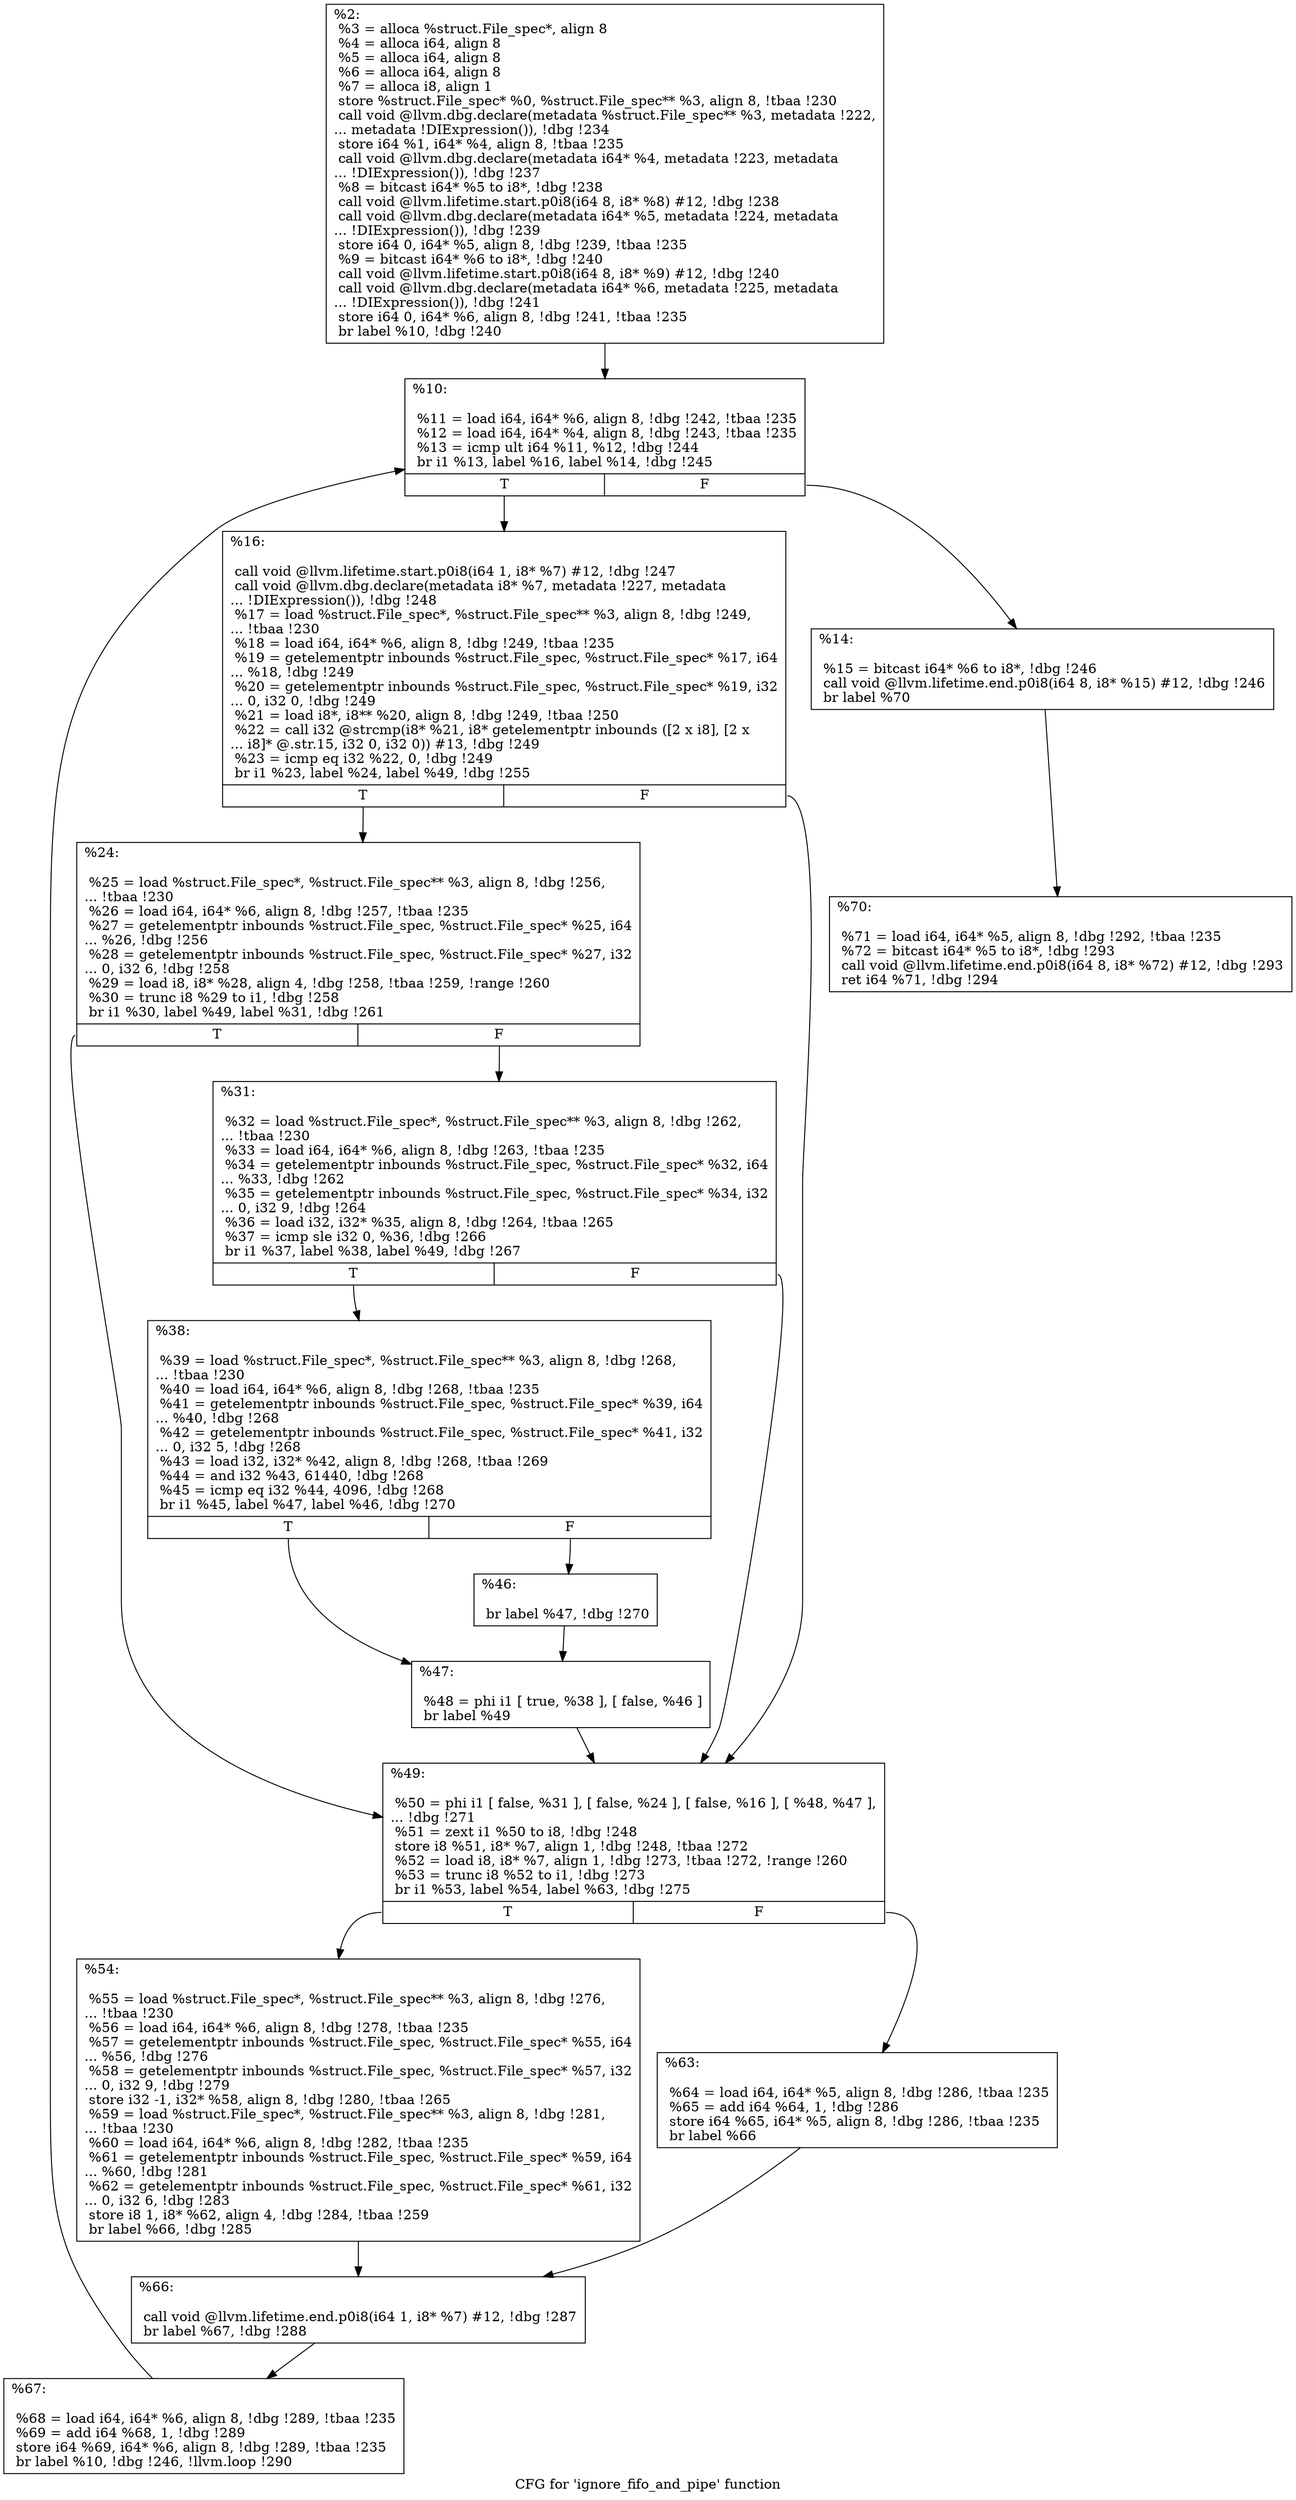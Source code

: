 digraph "CFG for 'ignore_fifo_and_pipe' function" {
	label="CFG for 'ignore_fifo_and_pipe' function";

	Node0x13cba20 [shape=record,label="{%2:\l  %3 = alloca %struct.File_spec*, align 8\l  %4 = alloca i64, align 8\l  %5 = alloca i64, align 8\l  %6 = alloca i64, align 8\l  %7 = alloca i8, align 1\l  store %struct.File_spec* %0, %struct.File_spec** %3, align 8, !tbaa !230\l  call void @llvm.dbg.declare(metadata %struct.File_spec** %3, metadata !222,\l... metadata !DIExpression()), !dbg !234\l  store i64 %1, i64* %4, align 8, !tbaa !235\l  call void @llvm.dbg.declare(metadata i64* %4, metadata !223, metadata\l... !DIExpression()), !dbg !237\l  %8 = bitcast i64* %5 to i8*, !dbg !238\l  call void @llvm.lifetime.start.p0i8(i64 8, i8* %8) #12, !dbg !238\l  call void @llvm.dbg.declare(metadata i64* %5, metadata !224, metadata\l... !DIExpression()), !dbg !239\l  store i64 0, i64* %5, align 8, !dbg !239, !tbaa !235\l  %9 = bitcast i64* %6 to i8*, !dbg !240\l  call void @llvm.lifetime.start.p0i8(i64 8, i8* %9) #12, !dbg !240\l  call void @llvm.dbg.declare(metadata i64* %6, metadata !225, metadata\l... !DIExpression()), !dbg !241\l  store i64 0, i64* %6, align 8, !dbg !241, !tbaa !235\l  br label %10, !dbg !240\l}"];
	Node0x13cba20 -> Node0x13b0af0;
	Node0x13b0af0 [shape=record,label="{%10:\l\l  %11 = load i64, i64* %6, align 8, !dbg !242, !tbaa !235\l  %12 = load i64, i64* %4, align 8, !dbg !243, !tbaa !235\l  %13 = icmp ult i64 %11, %12, !dbg !244\l  br i1 %13, label %16, label %14, !dbg !245\l|{<s0>T|<s1>F}}"];
	Node0x13b0af0:s0 -> Node0x13b0b90;
	Node0x13b0af0:s1 -> Node0x13b0b40;
	Node0x13b0b40 [shape=record,label="{%14:\l\l  %15 = bitcast i64* %6 to i8*, !dbg !246\l  call void @llvm.lifetime.end.p0i8(i64 8, i8* %15) #12, !dbg !246\l  br label %70\l}"];
	Node0x13b0b40 -> Node0x13b0f00;
	Node0x13b0b90 [shape=record,label="{%16:\l\l  call void @llvm.lifetime.start.p0i8(i64 1, i8* %7) #12, !dbg !247\l  call void @llvm.dbg.declare(metadata i8* %7, metadata !227, metadata\l... !DIExpression()), !dbg !248\l  %17 = load %struct.File_spec*, %struct.File_spec** %3, align 8, !dbg !249,\l... !tbaa !230\l  %18 = load i64, i64* %6, align 8, !dbg !249, !tbaa !235\l  %19 = getelementptr inbounds %struct.File_spec, %struct.File_spec* %17, i64\l... %18, !dbg !249\l  %20 = getelementptr inbounds %struct.File_spec, %struct.File_spec* %19, i32\l... 0, i32 0, !dbg !249\l  %21 = load i8*, i8** %20, align 8, !dbg !249, !tbaa !250\l  %22 = call i32 @strcmp(i8* %21, i8* getelementptr inbounds ([2 x i8], [2 x\l... i8]* @.str.15, i32 0, i32 0)) #13, !dbg !249\l  %23 = icmp eq i32 %22, 0, !dbg !249\l  br i1 %23, label %24, label %49, !dbg !255\l|{<s0>T|<s1>F}}"];
	Node0x13b0b90:s0 -> Node0x13b0be0;
	Node0x13b0b90:s1 -> Node0x13b0d70;
	Node0x13b0be0 [shape=record,label="{%24:\l\l  %25 = load %struct.File_spec*, %struct.File_spec** %3, align 8, !dbg !256,\l... !tbaa !230\l  %26 = load i64, i64* %6, align 8, !dbg !257, !tbaa !235\l  %27 = getelementptr inbounds %struct.File_spec, %struct.File_spec* %25, i64\l... %26, !dbg !256\l  %28 = getelementptr inbounds %struct.File_spec, %struct.File_spec* %27, i32\l... 0, i32 6, !dbg !258\l  %29 = load i8, i8* %28, align 4, !dbg !258, !tbaa !259, !range !260\l  %30 = trunc i8 %29 to i1, !dbg !258\l  br i1 %30, label %49, label %31, !dbg !261\l|{<s0>T|<s1>F}}"];
	Node0x13b0be0:s0 -> Node0x13b0d70;
	Node0x13b0be0:s1 -> Node0x13b0c30;
	Node0x13b0c30 [shape=record,label="{%31:\l\l  %32 = load %struct.File_spec*, %struct.File_spec** %3, align 8, !dbg !262,\l... !tbaa !230\l  %33 = load i64, i64* %6, align 8, !dbg !263, !tbaa !235\l  %34 = getelementptr inbounds %struct.File_spec, %struct.File_spec* %32, i64\l... %33, !dbg !262\l  %35 = getelementptr inbounds %struct.File_spec, %struct.File_spec* %34, i32\l... 0, i32 9, !dbg !264\l  %36 = load i32, i32* %35, align 8, !dbg !264, !tbaa !265\l  %37 = icmp sle i32 0, %36, !dbg !266\l  br i1 %37, label %38, label %49, !dbg !267\l|{<s0>T|<s1>F}}"];
	Node0x13b0c30:s0 -> Node0x13b0c80;
	Node0x13b0c30:s1 -> Node0x13b0d70;
	Node0x13b0c80 [shape=record,label="{%38:\l\l  %39 = load %struct.File_spec*, %struct.File_spec** %3, align 8, !dbg !268,\l... !tbaa !230\l  %40 = load i64, i64* %6, align 8, !dbg !268, !tbaa !235\l  %41 = getelementptr inbounds %struct.File_spec, %struct.File_spec* %39, i64\l... %40, !dbg !268\l  %42 = getelementptr inbounds %struct.File_spec, %struct.File_spec* %41, i32\l... 0, i32 5, !dbg !268\l  %43 = load i32, i32* %42, align 8, !dbg !268, !tbaa !269\l  %44 = and i32 %43, 61440, !dbg !268\l  %45 = icmp eq i32 %44, 4096, !dbg !268\l  br i1 %45, label %47, label %46, !dbg !270\l|{<s0>T|<s1>F}}"];
	Node0x13b0c80:s0 -> Node0x13b0d20;
	Node0x13b0c80:s1 -> Node0x13b0cd0;
	Node0x13b0cd0 [shape=record,label="{%46:\l\l  br label %47, !dbg !270\l}"];
	Node0x13b0cd0 -> Node0x13b0d20;
	Node0x13b0d20 [shape=record,label="{%47:\l\l  %48 = phi i1 [ true, %38 ], [ false, %46 ]\l  br label %49\l}"];
	Node0x13b0d20 -> Node0x13b0d70;
	Node0x13b0d70 [shape=record,label="{%49:\l\l  %50 = phi i1 [ false, %31 ], [ false, %24 ], [ false, %16 ], [ %48, %47 ],\l... !dbg !271\l  %51 = zext i1 %50 to i8, !dbg !248\l  store i8 %51, i8* %7, align 1, !dbg !248, !tbaa !272\l  %52 = load i8, i8* %7, align 1, !dbg !273, !tbaa !272, !range !260\l  %53 = trunc i8 %52 to i1, !dbg !273\l  br i1 %53, label %54, label %63, !dbg !275\l|{<s0>T|<s1>F}}"];
	Node0x13b0d70:s0 -> Node0x13b0dc0;
	Node0x13b0d70:s1 -> Node0x13b0e10;
	Node0x13b0dc0 [shape=record,label="{%54:\l\l  %55 = load %struct.File_spec*, %struct.File_spec** %3, align 8, !dbg !276,\l... !tbaa !230\l  %56 = load i64, i64* %6, align 8, !dbg !278, !tbaa !235\l  %57 = getelementptr inbounds %struct.File_spec, %struct.File_spec* %55, i64\l... %56, !dbg !276\l  %58 = getelementptr inbounds %struct.File_spec, %struct.File_spec* %57, i32\l... 0, i32 9, !dbg !279\l  store i32 -1, i32* %58, align 8, !dbg !280, !tbaa !265\l  %59 = load %struct.File_spec*, %struct.File_spec** %3, align 8, !dbg !281,\l... !tbaa !230\l  %60 = load i64, i64* %6, align 8, !dbg !282, !tbaa !235\l  %61 = getelementptr inbounds %struct.File_spec, %struct.File_spec* %59, i64\l... %60, !dbg !281\l  %62 = getelementptr inbounds %struct.File_spec, %struct.File_spec* %61, i32\l... 0, i32 6, !dbg !283\l  store i8 1, i8* %62, align 4, !dbg !284, !tbaa !259\l  br label %66, !dbg !285\l}"];
	Node0x13b0dc0 -> Node0x13b0e60;
	Node0x13b0e10 [shape=record,label="{%63:\l\l  %64 = load i64, i64* %5, align 8, !dbg !286, !tbaa !235\l  %65 = add i64 %64, 1, !dbg !286\l  store i64 %65, i64* %5, align 8, !dbg !286, !tbaa !235\l  br label %66\l}"];
	Node0x13b0e10 -> Node0x13b0e60;
	Node0x13b0e60 [shape=record,label="{%66:\l\l  call void @llvm.lifetime.end.p0i8(i64 1, i8* %7) #12, !dbg !287\l  br label %67, !dbg !288\l}"];
	Node0x13b0e60 -> Node0x13b0eb0;
	Node0x13b0eb0 [shape=record,label="{%67:\l\l  %68 = load i64, i64* %6, align 8, !dbg !289, !tbaa !235\l  %69 = add i64 %68, 1, !dbg !289\l  store i64 %69, i64* %6, align 8, !dbg !289, !tbaa !235\l  br label %10, !dbg !246, !llvm.loop !290\l}"];
	Node0x13b0eb0 -> Node0x13b0af0;
	Node0x13b0f00 [shape=record,label="{%70:\l\l  %71 = load i64, i64* %5, align 8, !dbg !292, !tbaa !235\l  %72 = bitcast i64* %5 to i8*, !dbg !293\l  call void @llvm.lifetime.end.p0i8(i64 8, i8* %72) #12, !dbg !293\l  ret i64 %71, !dbg !294\l}"];
}
